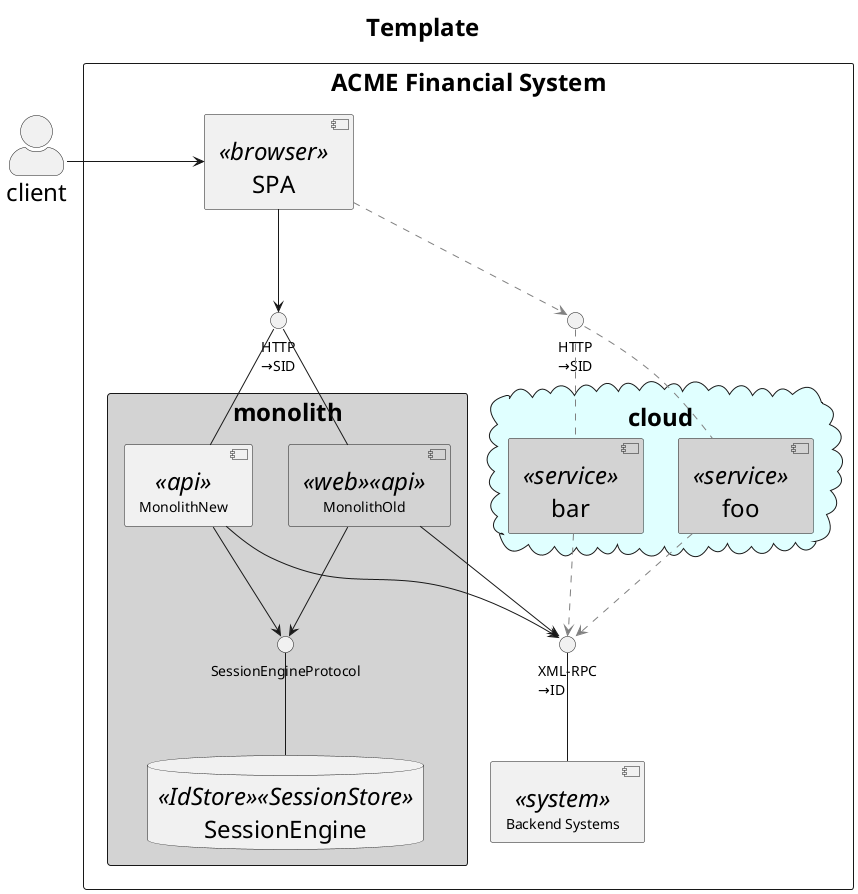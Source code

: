@startuml
<style>
title  {
    FontSize 24
}
</style>
skinparam actorStyle awesome
skinparam component {
    BackgroundColor<<web>> #LightGrey
    BackgroundColor<<service>> #LightGrey
}
'←→

title Template
actor client
rectangle "ACME Financial System" {
    component SPA <<browser>>
    component "Backend Systems" as backend <<system>>
    interface "HTTP\n→SID" as m_http
    interface "HTTP\n→SID" as c_http
    interface "XML-RPC\n→ID" as connector
    client -> SPA
    SPA --> m_http
    SPA ..> c_http #Grey
    connector -- backend

    rectangle monolith #LightGrey {
        component MonolithOld as m_old <<web>><<api>>
        component MonolithNew as m_new <<api>>
        database SessionEngine <<IdStore>><<SessionStore>>
        interface SessionEngineProtocol as sep

        m_http -- m_old
        m_http -- m_new
        sep -- SessionEngine
        m_old --> sep
        m_new --> sep
        m_old --> connector
        m_new --> connector
    }

    cloud cloud #LightCyan {
        component foo <<service>>
        component bar <<service>>

        c_http .. foo #Grey
        c_http .. bar #Grey
        foo ..> connector #Grey
        bar ..> connector #Grey
    }
}
@enduml
